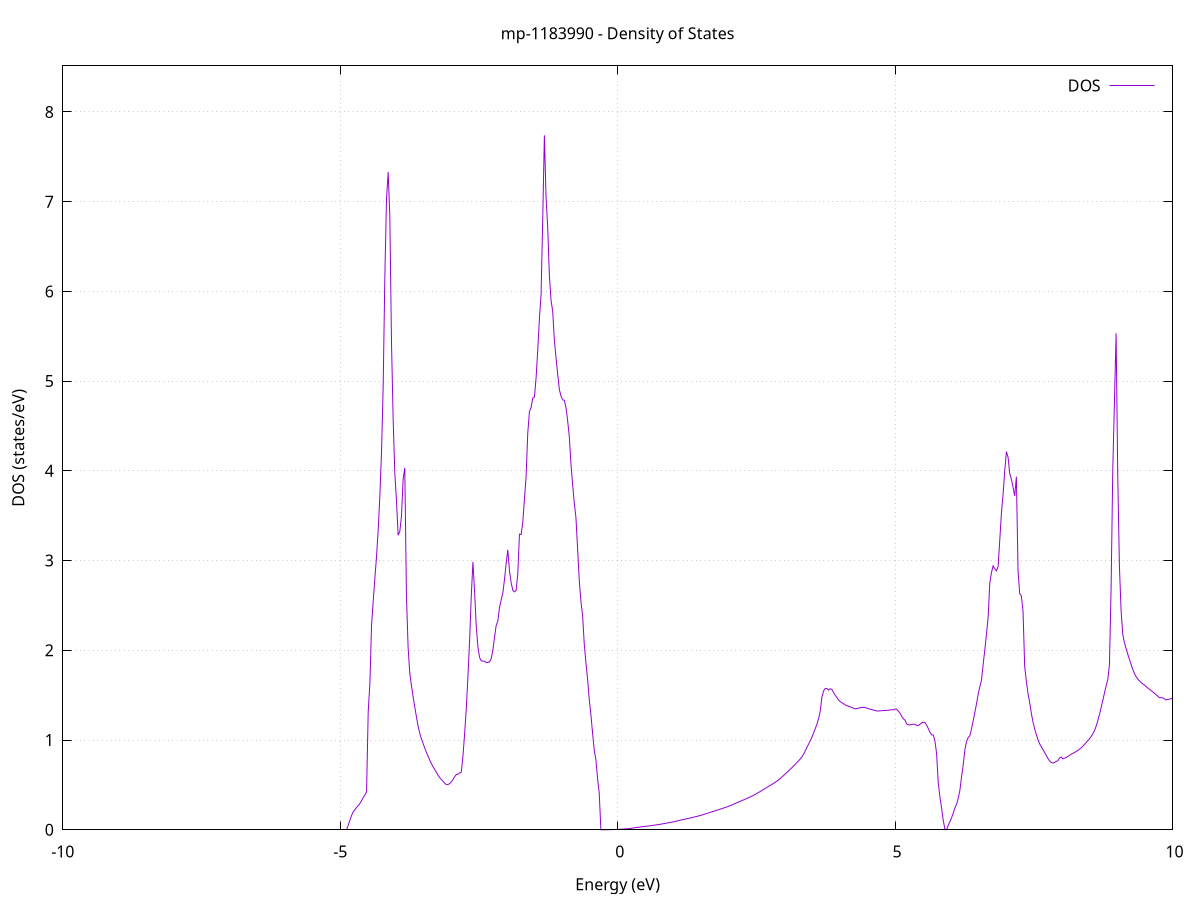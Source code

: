 set title 'mp-1183990 - Density of States'
set xlabel 'Energy (eV)'
set ylabel 'DOS (states/eV)'
set grid
set xrange [-10:10]
set yrange [0:8.513]
set xzeroaxis lt -1
set terminal png size 800,600
set output 'mp-1183990_dos_gnuplot.png'
plot '-' using 1:2 with lines title 'DOS'
-19.292300 0.000000
-19.262400 0.000000
-19.232400 0.000000
-19.202500 0.000000
-19.172500 0.000000
-19.142500 0.000000
-19.112600 0.000000
-19.082600 0.000000
-19.052700 0.000000
-19.022700 0.000000
-18.992800 0.000000
-18.962800 0.000000
-18.932900 0.000000
-18.902900 0.000000
-18.873000 0.000000
-18.843000 0.000000
-18.813100 0.000000
-18.783100 0.000000
-18.753200 0.000000
-18.723200 0.000000
-18.693200 0.000000
-18.663300 0.000000
-18.633300 0.000000
-18.603400 0.000000
-18.573400 0.000000
-18.543500 0.000000
-18.513500 0.000000
-18.483600 0.000000
-18.453600 0.000000
-18.423700 0.000000
-18.393700 0.000000
-18.363800 0.000000
-18.333800 0.000000
-18.303900 0.000000
-18.273900 0.000000
-18.244000 0.000000
-18.214000 0.000000
-18.184000 0.000000
-18.154100 0.000000
-18.124100 0.000000
-18.094200 0.000000
-18.064200 0.000000
-18.034300 0.000000
-18.004300 0.000000
-17.974400 0.000000
-17.944400 0.000000
-17.914500 0.000000
-17.884500 0.000000
-17.854600 0.000000
-17.824600 0.000000
-17.794700 0.000000
-17.764700 0.000000
-17.734700 0.000000
-17.704800 0.000000
-17.674800 0.000000
-17.644900 0.000000
-17.614900 0.000000
-17.585000 0.000000
-17.555000 0.000000
-17.525100 0.000000
-17.495100 0.000000
-17.465200 0.000000
-17.435200 0.000000
-17.405300 0.000000
-17.375300 0.000000
-17.345400 0.000000
-17.315400 0.000000
-17.285500 0.000000
-17.255500 0.000000
-17.225500 0.000000
-17.195600 0.000000
-17.165600 0.000000
-17.135700 0.000000
-17.105700 0.000000
-17.075800 0.000000
-17.045800 0.000000
-17.015900 0.000000
-16.985900 0.000000
-16.956000 0.000000
-16.926000 0.000000
-16.896100 0.000000
-16.866100 0.000000
-16.836200 0.000000
-16.806200 0.000000
-16.776200 0.000000
-16.746300 0.000000
-16.716300 0.000000
-16.686400 0.000000
-16.656400 0.000000
-16.626500 0.000000
-16.596500 0.000000
-16.566600 0.008600
-16.536600 0.544200
-16.506700 0.905300
-16.476700 1.135600
-16.446800 1.424600
-16.416800 1.697900
-16.386900 1.989400
-16.356900 2.329900
-16.327000 2.702500
-16.297000 3.133600
-16.267000 3.647000
-16.237100 4.315800
-16.207100 5.095800
-16.177200 6.282800
-16.147200 8.111500
-16.117300 9.583200
-16.087300 13.621400
-16.057400 15.146200
-16.027400 16.515500
-15.997500 18.740300
-15.967500 34.433100
-15.937600 0.000000
-15.907600 0.000000
-15.877700 0.000000
-15.847700 0.000000
-15.817700 0.000000
-15.787800 0.000000
-15.757800 0.000000
-15.727900 0.000000
-15.697900 0.000000
-15.668000 0.000000
-15.638000 0.000000
-15.608100 0.000000
-15.578100 0.000000
-15.548200 0.000000
-15.518200 0.000000
-15.488300 0.000000
-15.458300 0.000000
-15.428400 0.000000
-15.398400 0.000000
-15.368400 0.000000
-15.338500 0.000000
-15.308500 0.000000
-15.278600 0.000000
-15.248600 0.000000
-15.218700 0.000000
-15.188700 0.000000
-15.158800 0.000000
-15.128800 0.000000
-15.098900 0.000000
-15.068900 0.000000
-15.039000 0.000000
-15.009000 0.000000
-14.979100 0.000000
-14.949100 0.000000
-14.919200 0.000000
-14.889200 0.000000
-14.859200 0.000000
-14.829300 0.000000
-14.799300 0.000000
-14.769400 0.000000
-14.739400 0.000000
-14.709500 0.000000
-14.679500 0.000000
-14.649600 0.000000
-14.619600 0.000000
-14.589700 0.000000
-14.559700 0.000000
-14.529800 0.000000
-14.499800 0.000000
-14.469900 0.000000
-14.439900 0.000000
-14.409900 0.000000
-14.380000 0.000000
-14.350000 0.000000
-14.320100 0.000000
-14.290100 0.000000
-14.260200 0.000000
-14.230200 0.000000
-14.200300 0.000000
-14.170300 0.000000
-14.140400 0.000000
-14.110400 0.000000
-14.080500 0.000000
-14.050500 0.000000
-14.020600 0.000000
-13.990600 0.000000
-13.960700 0.000000
-13.930700 0.000000
-13.900700 0.000000
-13.870800 0.000000
-13.840800 0.000000
-13.810900 0.000000
-13.780900 0.000000
-13.751000 0.000000
-13.721000 0.000000
-13.691100 0.000000
-13.661100 0.000000
-13.631200 0.000000
-13.601200 0.000000
-13.571300 0.000000
-13.541300 0.000000
-13.511400 0.000000
-13.481400 0.000000
-13.451400 0.000000
-13.421500 0.000000
-13.391500 0.000000
-13.361600 0.000000
-13.331600 0.000000
-13.301700 0.000000
-13.271700 0.000000
-13.241800 0.000000
-13.211800 0.000000
-13.181900 0.000000
-13.151900 0.000000
-13.122000 0.000000
-13.092000 0.000000
-13.062100 0.000000
-13.032100 0.000000
-13.002200 0.000000
-12.972200 0.000000
-12.942200 0.000000
-12.912300 0.000000
-12.882300 0.000000
-12.852400 0.000000
-12.822400 0.000000
-12.792500 0.000000
-12.762500 0.000000
-12.732600 0.000000
-12.702600 0.000000
-12.672700 0.000000
-12.642700 0.000000
-12.612800 0.000000
-12.582800 0.000000
-12.552900 0.000000
-12.522900 0.000000
-12.492900 0.000000
-12.463000 0.000000
-12.433000 0.000000
-12.403100 0.000000
-12.373100 0.000000
-12.343200 0.000000
-12.313200 0.000000
-12.283300 0.000000
-12.253300 0.000000
-12.223400 0.000000
-12.193400 0.000000
-12.163500 0.000000
-12.133500 0.000000
-12.103600 0.000000
-12.073600 0.000000
-12.043600 0.000000
-12.013700 0.000000
-11.983700 0.000000
-11.953800 0.000000
-11.923800 0.000000
-11.893900 0.000000
-11.863900 0.000000
-11.834000 0.000000
-11.804000 0.000000
-11.774100 0.000000
-11.744100 2.162300
-11.714200 49.599100
-11.684200 112.561900
-11.654300 80.446000
-11.624300 73.451600
-11.594400 99.094900
-11.564400 137.495300
-11.534400 6.544400
-11.504500 5.627300
-11.474500 6.069600
-11.444600 6.855200
-11.414600 8.216500
-11.384700 9.691900
-11.354700 11.698600
-11.324800 15.692300
-11.294800 16.446800
-11.264900 19.542600
-11.234900 12.775500
-11.205000 0.000000
-11.175000 0.000000
-11.145100 0.000000
-11.115100 0.000000
-11.085100 0.000000
-11.055200 0.000000
-11.025200 0.000000
-10.995300 0.000000
-10.965300 0.000000
-10.935400 0.000000
-10.905400 0.000000
-10.875500 0.000000
-10.845500 0.000000
-10.815600 0.000000
-10.785600 0.000000
-10.755700 0.000000
-10.725700 0.000000
-10.695800 0.000000
-10.665800 0.000000
-10.635900 0.000000
-10.605900 0.000000
-10.575900 0.000000
-10.546000 0.000000
-10.516000 0.000000
-10.486100 0.000000
-10.456100 0.000000
-10.426200 0.000000
-10.396200 0.000000
-10.366300 0.000000
-10.336300 0.000000
-10.306400 0.000000
-10.276400 0.000000
-10.246500 0.000000
-10.216500 0.000000
-10.186600 0.000000
-10.156600 0.000000
-10.126600 0.000000
-10.096700 0.000000
-10.066700 0.000000
-10.036800 0.000000
-10.006800 0.000000
-9.976900 0.000000
-9.946900 0.000000
-9.917000 0.000000
-9.887000 0.000000
-9.857100 0.000000
-9.827100 0.000000
-9.797200 0.000000
-9.767200 0.000000
-9.737300 0.000000
-9.707300 0.000000
-9.677400 0.000000
-9.647400 0.000000
-9.617400 0.000000
-9.587500 0.000000
-9.557500 0.000000
-9.527600 0.000000
-9.497600 0.000000
-9.467700 0.000000
-9.437700 0.000000
-9.407800 0.000000
-9.377800 0.000000
-9.347900 0.000000
-9.317900 0.000000
-9.288000 0.000000
-9.258000 0.000000
-9.228100 0.000000
-9.198100 0.000000
-9.168100 0.000000
-9.138200 0.000000
-9.108200 0.000000
-9.078300 0.000000
-9.048300 0.000000
-9.018400 0.000000
-8.988400 0.000000
-8.958500 0.000000
-8.928500 0.000000
-8.898600 0.000000
-8.868600 0.000000
-8.838700 0.000000
-8.808700 0.000000
-8.778800 0.000000
-8.748800 0.000000
-8.718800 0.000000
-8.688900 0.000000
-8.658900 0.000000
-8.629000 0.000000
-8.599000 0.000000
-8.569100 0.000000
-8.539100 0.000000
-8.509200 0.000000
-8.479200 0.000000
-8.449300 0.000000
-8.419300 0.000000
-8.389400 0.000000
-8.359400 0.000000
-8.329500 0.000000
-8.299500 0.000000
-8.269600 0.000000
-8.239600 0.000000
-8.209600 0.000000
-8.179700 0.000000
-8.149700 0.000000
-8.119800 0.000000
-8.089800 0.000000
-8.059900 0.000000
-8.029900 0.000000
-8.000000 0.000000
-7.970000 0.000000
-7.940100 0.000000
-7.910100 0.000000
-7.880200 0.000000
-7.850200 0.000000
-7.820300 0.000000
-7.790300 0.000000
-7.760300 0.000000
-7.730400 0.000000
-7.700400 0.000000
-7.670500 0.000000
-7.640500 0.000000
-7.610600 0.000000
-7.580600 0.000000
-7.550700 0.000000
-7.520700 0.000000
-7.490800 0.000000
-7.460800 0.000000
-7.430900 0.000000
-7.400900 0.000000
-7.371000 0.000000
-7.341000 0.000000
-7.311100 0.000000
-7.281100 0.000000
-7.251100 0.000000
-7.221200 0.000000
-7.191200 0.000000
-7.161300 0.000000
-7.131300 0.000000
-7.101400 0.000000
-7.071400 0.000000
-7.041500 0.000000
-7.011500 0.000000
-6.981600 0.000000
-6.951600 0.000000
-6.921700 0.000000
-6.891700 0.000000
-6.861800 0.000000
-6.831800 0.000000
-6.801800 0.000000
-6.771900 0.000000
-6.741900 0.000000
-6.712000 0.000000
-6.682000 0.000000
-6.652100 0.000000
-6.622100 0.000000
-6.592200 0.000000
-6.562200 0.000000
-6.532300 0.000000
-6.502300 0.000000
-6.472400 0.000000
-6.442400 0.000000
-6.412500 0.000000
-6.382500 0.000000
-6.352600 0.000000
-6.322600 0.000000
-6.292600 0.000000
-6.262700 0.000000
-6.232700 0.000000
-6.202800 0.000000
-6.172800 0.000000
-6.142900 0.000000
-6.112900 0.000000
-6.083000 0.000000
-6.053000 0.000000
-6.023100 0.000000
-5.993100 0.000000
-5.963200 0.000000
-5.933200 0.000000
-5.903300 0.000000
-5.873300 0.000000
-5.843300 0.000000
-5.813400 0.000000
-5.783400 0.000000
-5.753500 0.000000
-5.723500 0.000000
-5.693600 0.000000
-5.663600 0.000000
-5.633700 0.000000
-5.603700 0.000000
-5.573800 0.000000
-5.543800 0.000000
-5.513900 0.000000
-5.483900 0.000000
-5.454000 0.000000
-5.424000 0.000000
-5.394000 0.000000
-5.364100 0.000000
-5.334100 0.000000
-5.304200 0.000000
-5.274200 0.000000
-5.244300 0.000000
-5.214300 0.000000
-5.184400 0.000000
-5.154400 0.000000
-5.124500 0.000000
-5.094500 0.000000
-5.064600 0.000000
-5.034600 0.000000
-5.004700 0.000000
-4.974700 0.000000
-4.944800 0.000000
-4.914800 0.000000
-4.884800 0.003600
-4.854900 0.052700
-4.824900 0.106700
-4.795000 0.160400
-4.765000 0.200600
-4.735100 0.224700
-4.705100 0.249000
-4.675200 0.270200
-4.645200 0.293100
-4.615300 0.324900
-4.585300 0.358400
-4.555400 0.389300
-4.525400 0.420200
-4.495500 1.320100
-4.465500 1.627900
-4.435500 2.278600
-4.405600 2.545300
-4.375600 2.801800
-4.345700 3.043500
-4.315700 3.341700
-4.285800 3.717100
-4.255800 4.203300
-4.225900 4.939800
-4.195900 6.153700
-4.166000 7.024400
-4.136000 7.329200
-4.106100 6.842500
-4.076100 5.441800
-4.046200 4.577200
-4.016200 3.974200
-3.986300 3.672800
-3.956300 3.281900
-3.926300 3.323100
-3.896400 3.492100
-3.866400 3.903900
-3.836500 4.033000
-3.806500 2.613500
-3.776600 2.035600
-3.746600 1.746300
-3.716700 1.608200
-3.686700 1.483600
-3.656800 1.369300
-3.626800 1.259700
-3.596900 1.158100
-3.566900 1.074900
-3.537000 1.013300
-3.507000 0.963200
-3.477000 0.912100
-3.447100 0.863900
-3.417100 0.820500
-3.387200 0.778000
-3.357200 0.738000
-3.327300 0.702700
-3.297300 0.671200
-3.267400 0.640800
-3.237400 0.608400
-3.207500 0.582000
-3.177500 0.561200
-3.147600 0.540400
-3.117600 0.519500
-3.087700 0.504200
-3.057700 0.503800
-3.027800 0.514900
-2.997800 0.533800
-2.967800 0.559200
-2.937900 0.591200
-2.907900 0.615500
-2.878000 0.619500
-2.848000 0.632600
-2.818100 0.644300
-2.788100 0.821300
-2.758200 1.067700
-2.728200 1.347700
-2.698300 1.707200
-2.668300 2.103000
-2.638400 2.598300
-2.608400 2.983000
-2.578500 2.655500
-2.548500 2.269100
-2.518500 2.039500
-2.488600 1.920500
-2.458600 1.883800
-2.428700 1.879500
-2.398700 1.877800
-2.368800 1.863300
-2.338800 1.864700
-2.308900 1.872500
-2.278900 1.905900
-2.249000 2.003000
-2.219000 2.143700
-2.189100 2.276900
-2.159100 2.326000
-2.129200 2.477700
-2.099200 2.560500
-2.069200 2.638400
-2.039300 2.789000
-2.009300 2.971900
-1.979400 3.120100
-1.949400 2.885700
-1.919500 2.754300
-1.889500 2.668900
-1.859600 2.650900
-1.829600 2.668400
-1.799700 2.853000
-1.769700 3.294500
-1.739800 3.290200
-1.709800 3.427000
-1.679900 3.684200
-1.649900 3.936000
-1.620000 4.418400
-1.590000 4.660200
-1.560000 4.705800
-1.530100 4.812000
-1.500100 4.822100
-1.470200 5.034000
-1.440200 5.343000
-1.410300 5.694800
-1.380300 5.958800
-1.350400 6.799600
-1.320400 7.739200
-1.290500 7.052900
-1.260500 6.710300
-1.230600 6.182200
-1.200600 5.899900
-1.170700 5.780300
-1.140700 5.456100
-1.110700 5.261600
-1.080800 5.076200
-1.050800 4.908100
-1.020900 4.831900
-0.990900 4.791600
-0.961000 4.785500
-0.931000 4.703800
-0.901100 4.559600
-0.871100 4.381000
-0.841200 4.073600
-0.811200 3.845000
-0.781300 3.640600
-0.751300 3.477100
-0.721400 3.127900
-0.691400 2.776600
-0.661500 2.543700
-0.631500 2.385900
-0.601500 2.067900
-0.571600 1.859700
-0.541600 1.678200
-0.511700 1.450400
-0.481700 1.281900
-0.451800 1.076400
-0.421800 0.887400
-0.391900 0.780500
-0.361900 0.571700
-0.332000 0.410500
-0.302000 0.000500
-0.272100 0.000000
-0.242100 0.000200
-0.212200 0.000400
-0.182200 0.000700
-0.152200 0.001100
-0.122300 0.001600
-0.092300 0.002200
-0.062400 0.002800
-0.032400 0.003600
-0.002500 0.004400
0.027500 0.005300
0.057400 0.006400
0.087400 0.007500
0.117300 0.008700
0.147300 0.010000
0.177200 0.011300
0.207200 0.012900
0.237100 0.015300
0.267100 0.019000
0.297100 0.022000
0.327000 0.024600
0.357000 0.027100
0.386900 0.029500
0.416900 0.031900
0.446800 0.034200
0.476800 0.036400
0.506700 0.038600
0.536700 0.040600
0.566600 0.042800
0.596600 0.045400
0.626500 0.048100
0.656500 0.050900
0.686400 0.053700
0.716400 0.056600
0.746300 0.059500
0.776300 0.062500
0.806300 0.065600
0.836200 0.068800
0.866200 0.072100
0.896100 0.075600
0.926100 0.079100
0.956000 0.082800
0.986000 0.086500
1.015900 0.090200
1.045900 0.094200
1.075800 0.098300
1.105800 0.102600
1.135700 0.107100
1.165700 0.111700
1.195600 0.115800
1.225600 0.119900
1.255600 0.124100
1.285500 0.128400
1.315500 0.132700
1.345400 0.137000
1.375400 0.141400
1.405300 0.145900
1.435300 0.150500
1.465200 0.155300
1.495200 0.160200
1.525100 0.165400
1.555100 0.171500
1.585000 0.177600
1.615000 0.183400
1.644900 0.189200
1.674900 0.195100
1.704800 0.201000
1.734800 0.206900
1.764800 0.212900
1.794700 0.219000
1.824700 0.225100
1.854600 0.231200
1.884600 0.237300
1.914500 0.243500
1.944500 0.249700
1.974400 0.256100
2.004400 0.263200
2.034300 0.270600
2.064300 0.278300
2.094200 0.286300
2.124200 0.294500
2.154100 0.302600
2.184100 0.310500
2.214100 0.318400
2.244000 0.326300
2.274000 0.334200
2.303900 0.342300
2.333900 0.350500
2.363800 0.358900
2.393800 0.367600
2.423700 0.376400
2.453700 0.385600
2.483600 0.395900
2.513600 0.406700
2.543500 0.417300
2.573500 0.428000
2.603400 0.439000
2.633400 0.450300
2.663300 0.461600
2.693300 0.473100
2.723300 0.484600
2.753200 0.496100
2.783200 0.507700
2.813100 0.519400
2.843100 0.531300
2.873000 0.543500
2.903000 0.556200
2.932900 0.571600
2.962900 0.589900
2.992800 0.606400
3.022800 0.623100
3.052700 0.640400
3.082700 0.658100
3.112600 0.675700
3.142600 0.693500
3.172600 0.711800
3.202500 0.730400
3.232500 0.749500
3.262400 0.769600
3.292400 0.790500
3.322300 0.814300
3.352300 0.844200
3.382200 0.879600
3.412200 0.918900
3.442100 0.955700
3.472100 0.992800
3.502000 1.033900
3.532000 1.079200
3.561900 1.127600
3.591900 1.177800
3.621900 1.239100
3.651800 1.324400
3.681800 1.479400
3.711700 1.547300
3.741700 1.574800
3.771600 1.575500
3.801600 1.556300
3.831500 1.572300
3.861500 1.563300
3.891400 1.528300
3.921400 1.499500
3.951300 1.474600
3.981300 1.448000
4.011200 1.427400
4.041200 1.415300
4.071100 1.405400
4.101100 1.391500
4.131100 1.383300
4.161000 1.376700
4.191000 1.370700
4.220900 1.362400
4.250900 1.353500
4.280800 1.348100
4.310800 1.350800
4.340700 1.354500
4.370700 1.359000
4.400600 1.363100
4.430600 1.364400
4.460500 1.362000
4.490500 1.356700
4.520400 1.350300
4.550400 1.344300
4.580400 1.339700
4.610300 1.333900
4.640300 1.328200
4.670200 1.324600
4.700200 1.323700
4.730100 1.325100
4.760100 1.327200
4.790000 1.328900
4.820000 1.330100
4.849900 1.330700
4.879900 1.331200
4.909800 1.336100
4.939800 1.337300
4.969700 1.336300
4.999700 1.345800
5.029600 1.343000
5.059600 1.322600
5.089600 1.297700
5.119500 1.266400
5.149500 1.237200
5.179400 1.222000
5.209400 1.178200
5.239300 1.170900
5.269300 1.169500
5.299200 1.172200
5.329200 1.177600
5.359100 1.172800
5.389100 1.164600
5.419000 1.161500
5.449000 1.175400
5.478900 1.192100
5.508900 1.197900
5.538900 1.196000
5.568800 1.166300
5.598800 1.128500
5.628700 1.086100
5.658700 1.057500
5.688600 1.056300
5.718600 0.988600
5.748500 0.849100
5.778500 0.519800
5.808400 0.364800
5.838400 0.240800
5.868300 0.103500
5.898300 0.008000
5.928200 0.000000
5.958200 0.048700
5.988100 0.089400
6.018100 0.133400
6.048100 0.184800
6.078000 0.243600
6.108000 0.284700
6.137900 0.349700
6.167900 0.439000
6.197800 0.588500
6.227800 0.722400
6.257700 0.890800
6.287700 0.983800
6.317600 1.028400
6.347600 1.048200
6.377500 1.125400
6.407500 1.214200
6.437400 1.305900
6.467400 1.402900
6.497400 1.509400
6.527300 1.594700
6.557300 1.667700
6.587200 1.841800
6.617200 2.002700
6.647100 2.178700
6.677100 2.367000
6.707000 2.749300
6.737000 2.866000
6.766900 2.941600
6.796900 2.910300
6.826800 2.884800
6.856800 2.934200
6.886700 3.224900
6.916700 3.526900
6.946700 3.738300
6.976600 3.999400
7.006600 4.214800
7.036500 4.151800
7.066500 3.970000
7.096400 3.905900
7.126400 3.816800
7.156300 3.719700
7.186300 3.934500
7.216200 2.887900
7.246200 2.632700
7.276100 2.605600
7.306100 2.438700
7.336000 1.820000
7.366000 1.656500
7.395900 1.518000
7.425900 1.419500
7.455900 1.298700
7.485800 1.199700
7.515800 1.123700
7.545700 1.061000
7.575700 1.004800
7.605600 0.957600
7.635600 0.924900
7.665500 0.893800
7.695500 0.862400
7.725400 0.827500
7.755400 0.794600
7.785300 0.768000
7.815300 0.750100
7.845200 0.744200
7.875200 0.751000
7.905200 0.762600
7.935100 0.769800
7.965100 0.801000
7.995000 0.809800
8.025000 0.789500
8.054900 0.797700
8.084900 0.806800
8.114800 0.816300
8.144800 0.830000
8.174700 0.842200
8.204700 0.852300
8.234600 0.861200
8.264600 0.872400
8.294500 0.884700
8.324500 0.898400
8.354400 0.913600
8.384400 0.931800
8.414400 0.951200
8.444300 0.972200
8.474300 0.992900
8.504200 1.015000
8.534200 1.039300
8.564100 1.069100
8.594100 1.104100
8.624000 1.154600
8.654000 1.216700
8.683900 1.285800
8.713900 1.362700
8.743800 1.440000
8.773800 1.524700
8.803700 1.602600
8.833700 1.674500
8.863700 1.839800
8.893600 2.696300
8.923600 4.012700
8.953500 4.758200
8.983500 5.533300
9.013400 3.943000
9.043400 2.935000
9.073300 2.447400
9.103300 2.178800
9.133200 2.085800
9.163200 2.019900
9.193100 1.958400
9.223100 1.900700
9.253000 1.844500
9.283000 1.789600
9.312900 1.743100
9.342900 1.708300
9.372900 1.680300
9.402800 1.659700
9.432800 1.641300
9.462700 1.625700
9.492700 1.613600
9.522600 1.597600
9.552600 1.581400
9.582500 1.565700
9.612500 1.551900
9.642400 1.537700
9.672400 1.522000
9.702300 1.506200
9.732300 1.491200
9.762200 1.472000
9.792200 1.472400
9.822200 1.470200
9.852100 1.459900
9.882100 1.447500
9.912000 1.452300
9.942000 1.456000
9.971900 1.458900
10.001900 1.469900
10.031800 1.449700
10.061800 1.446400
10.091700 1.443300
10.121700 1.442600
10.151600 1.451700
10.181600 1.482000
10.211500 1.506000
10.241500 1.512700
10.271500 1.501800
10.301400 1.474800
10.331400 1.459700
10.361300 1.451900
10.391300 1.444000
10.421200 1.451800
10.451200 1.463400
10.481100 1.478500
10.511100 1.507600
10.541000 1.553500
10.571000 1.586800
10.600900 1.614400
10.630900 1.638600
10.660800 1.670900
10.690800 1.696000
10.720700 1.717600
10.750700 1.743400
10.780700 1.753300
10.810600 1.752500
10.840600 1.745800
10.870500 1.717600
10.900500 1.646700
10.930400 1.568800
10.960400 1.561400
10.990300 1.626700
11.020300 1.765000
11.050200 1.917600
11.080200 2.147400
11.110100 2.721900
11.140100 3.333500
11.170000 3.484800
11.200000 3.372500
11.230000 2.928100
11.259900 2.842000
11.289900 2.793500
11.319800 2.908800
11.349800 2.802500
11.379700 2.734700
11.409700 2.755700
11.439600 2.765300
11.469600 2.631600
11.499500 2.454000
11.529500 2.381600
11.559400 2.409300
11.589400 2.418900
11.619300 2.446200
11.649300 2.516700
11.679200 2.605800
11.709200 2.708600
11.739200 2.809100
11.769100 2.951600
11.799100 3.558900
11.829000 4.357700
11.859000 4.788800
11.888900 4.998000
11.918900 4.712400
11.948800 4.612200
11.978800 4.277300
12.008700 3.974900
12.038700 3.916000
12.068600 2.629800
12.098600 1.805000
12.128500 1.305800
12.158500 1.084300
12.188500 0.971800
12.218400 0.868600
12.248400 0.773400
12.278300 0.574400
12.308300 0.499700
12.338200 0.432000
12.368200 0.370500
12.398100 0.315400
12.428100 0.302000
12.458000 0.565600
12.488000 0.508000
12.517900 0.651300
12.547900 0.731400
12.577800 0.820400
12.607800 0.949900
12.637700 1.045100
12.667700 1.103200
12.697700 1.186300
12.727600 1.481500
12.757600 1.281200
12.787500 1.268400
12.817500 1.249500
12.847400 1.218200
12.877400 1.169600
12.907300 1.110200
12.937300 1.081700
12.967200 1.075400
12.997200 1.054200
13.027100 1.041900
13.057100 1.033900
13.087000 1.022500
13.117000 1.016400
13.147000 1.012200
13.176900 1.008600
13.206900 0.999200
13.236800 0.985600
13.266800 0.970200
13.296700 0.957100
13.326700 0.950900
13.356600 0.945200
13.386600 0.938300
13.416500 0.927100
13.446500 0.910600
13.476400 0.907700
13.506400 0.906900
13.536300 0.906200
13.566300 0.905600
13.596300 0.905100
13.626200 0.904700
13.656200 0.904200
13.686100 0.907900
13.716100 0.929300
13.746000 0.971700
13.776000 0.957300
13.805900 0.919300
13.835900 0.911900
13.865800 0.907900
13.895800 0.906900
13.925700 0.911600
13.955700 0.912600
13.985600 0.909100
14.015600 0.900600
14.045500 0.890900
14.075500 0.876700
14.105500 0.866300
14.135400 0.848900
14.165400 0.833900
14.195300 0.822300
14.225300 0.817800
14.255200 0.816600
14.285200 0.817400
14.315100 0.818000
14.345100 0.822300
14.375000 0.824900
14.405000 0.824400
14.434900 0.824200
14.464900 0.824500
14.494800 0.825300
14.524800 0.826900
14.554800 0.830200
14.584700 0.836000
14.614700 0.850100
14.644600 0.894100
14.674600 0.935800
14.704500 1.020500
14.734500 1.205800
14.764400 1.319700
14.794400 1.248700
14.824300 1.276500
14.854300 1.297400
14.884200 1.312000
14.914200 1.330000
14.944100 1.341600
14.974100 1.309100
15.004000 1.284200
15.034000 1.259900
15.064000 1.242000
15.093900 1.230800
15.123900 1.226600
15.153800 1.228200
15.183800 1.238500
15.213700 1.284000
15.243700 1.511700
15.273600 1.655500
15.303600 1.778500
15.333500 1.816100
15.363500 1.859500
15.393400 1.890600
15.423400 1.899100
15.453300 1.861600
15.483300 1.777800
15.513300 1.388200
15.543200 1.190400
15.573200 1.106600
15.603100 1.038600
15.633100 0.985100
15.663000 0.932700
15.693000 0.884100
15.722900 0.840400
15.752900 0.805700
15.782800 0.768800
15.812800 0.737100
15.842700 0.712200
15.872700 0.687000
15.902600 0.665600
15.932600 0.647200
15.962600 0.631200
15.992500 0.617700
16.022500 0.607500
16.052400 0.598800
16.082400 0.591400
16.112300 0.585700
16.142300 0.581600
16.172200 0.576300
16.202200 0.569900
16.232100 0.564000
16.262100 0.557400
16.292000 0.549800
16.322000 0.542000
16.351900 0.537900
16.381900 0.534500
16.411800 0.529300
16.441800 0.522500
16.471800 0.515700
16.501700 0.543500
16.531700 0.534700
16.561600 0.525300
16.591600 0.519300
16.621500 0.548200
16.651500 0.572800
16.681400 0.588000
16.711400 0.606900
16.741300 0.630800
16.771300 0.631700
16.801200 0.659600
16.831200 0.694000
16.861100 0.731700
16.891100 0.774500
16.921100 0.844600
16.951000 0.950000
16.981000 1.019000
17.010900 1.071000
17.040900 1.156300
17.070800 1.246600
17.100800 1.359300
17.130700 1.294500
17.160700 1.405700
17.190600 1.507800
17.220600 1.569900
17.250500 1.648100
17.280500 1.726000
17.310400 1.798000
17.340400 1.869700
17.370300 1.958800
17.400300 2.025800
17.430300 2.339800
17.460200 2.574200
17.490200 2.570500
17.520100 2.451400
17.550100 2.395200
17.580000 2.418900
17.610000 2.388700
17.639900 2.446400
17.669900 2.646200
17.699800 2.505400
17.729800 2.371100
17.759700 2.215000
17.789700 2.122600
17.819600 2.130500
17.849600 2.235400
17.879600 2.338400
17.909500 2.406800
17.939500 2.527400
17.969400 2.605200
17.999400 2.613300
18.029300 2.638100
18.059300 2.704400
18.089200 2.839700
18.119200 3.034000
18.149100 3.233300
18.179100 3.311900
18.209000 3.327700
18.239000 3.394300
18.268900 3.408900
18.298900 3.311700
18.328800 3.099400
18.358800 2.845000
18.388800 2.641000
18.418700 2.425200
18.448700 2.203500
18.478600 1.920000
18.508600 1.769900
18.538500 1.713200
18.568500 1.674000
18.598400 1.633800
18.628400 1.769200
18.658300 1.302500
18.688300 1.063900
18.718200 0.959300
18.748200 0.924400
18.778100 0.909100
18.808100 0.900200
18.838100 0.922900
18.868000 1.061100
18.898000 1.233900
18.927900 1.416600
18.957900 1.632400
18.987800 1.984100
19.017800 2.176100
19.047700 2.287300
19.077700 2.343000
19.107600 2.314700
19.137600 2.326300
19.167500 2.363500
19.197500 2.662400
19.227400 2.274500
19.257400 2.133400
19.287400 2.053100
19.317300 1.998700
19.347300 1.925200
19.377200 1.860500
19.407200 1.777900
19.437100 1.700700
19.467100 1.646100
19.497000 1.646800
19.527000 1.704000
19.556900 1.688800
19.586900 1.684700
19.616800 1.662900
19.646800 1.709800
19.676700 1.770800
19.706700 1.828800
19.736600 1.777500
19.766600 1.761200
19.796600 1.697200
19.826500 1.692500
19.856500 1.698700
19.886400 1.695900
19.916400 1.691000
19.946300 1.688500
19.976300 1.695500
20.006200 1.702800
20.036200 1.721500
20.066100 1.774500
20.096100 1.782700
20.126000 1.831300
20.156000 1.837700
20.185900 1.836900
20.215900 1.844500
20.245900 1.839100
20.275800 1.835900
20.305800 1.884700
20.335700 1.961700
20.365700 1.993000
20.395600 1.868000
20.425600 1.716800
20.455500 1.631400
20.485500 1.566900
20.515400 1.484900
20.545400 1.478100
20.575300 1.308300
20.605300 1.299100
20.635200 1.286900
20.665200 1.271800
20.695100 1.245800
20.725100 1.226300
20.755100 1.217500
20.785000 1.287900
20.815000 1.321000
20.844900 1.314000
20.874900 1.316100
20.904800 1.359900
20.934800 1.392100
20.964700 1.410300
20.994700 1.394100
21.024600 1.342700
21.054600 1.213600
21.084500 1.108400
21.114500 1.062500
21.144400 1.037800
21.174400 1.020000
21.204400 1.004300
21.234300 0.991500
21.264300 0.965900
21.294200 0.953800
21.324200 0.950300
21.354100 0.947600
21.384100 0.945500
21.414000 0.944300
21.444000 0.956100
21.473900 0.975000
21.503900 1.000700
21.533800 1.032100
21.563800 1.067200
21.593700 1.143800
21.623700 1.214200
21.653600 1.270500
21.683600 1.320700
21.713600 1.376300
21.743500 1.424000
21.773500 1.492200
21.803400 1.526300
21.833400 1.532000
21.863300 1.510400
21.893300 1.465400
21.923200 1.422100
21.953200 1.405400
21.983100 1.411600
22.013100 1.452900
22.043000 1.562000
22.073000 1.695600
22.102900 1.871300
22.132900 2.059800
22.162900 2.110400
22.192800 2.131000
22.222800 2.196500
22.252700 2.255200
22.282700 2.312800
22.312600 2.349000
22.342600 2.559700
22.372500 2.846500
22.402500 2.515600
22.432400 2.279400
22.462400 2.221100
22.492300 2.180800
22.522300 2.169500
22.552200 2.158000
22.582200 2.142700
22.612200 2.105500
22.642100 2.194000
22.672100 2.305900
22.702000 2.418600
22.732000 2.531800
22.761900 2.667100
22.791900 2.829700
22.821800 3.008600
22.851800 3.169400
22.881700 3.099300
22.911700 2.948900
22.941600 2.919500
22.971600 2.982800
23.001500 3.049200
23.031500 3.112300
23.061400 3.506900
23.091400 2.844700
23.121400 2.509400
23.151300 2.415700
23.181300 2.362000
23.211200 2.327500
23.241200 2.358900
23.271100 2.408000
23.301100 2.346300
23.331000 2.374500
23.361000 2.398100
23.390900 2.394400
23.420900 2.319800
23.450800 2.270300
23.480800 2.223900
23.510700 2.185900
23.540700 2.172700
23.570700 2.416600
23.600600 2.551700
23.630600 2.040000
23.660500 1.934400
23.690500 2.006200
23.720400 1.753100
23.750400 1.688500
23.780300 1.700100
23.810300 1.729600
23.840200 1.788400
23.870200 1.851400
23.900100 1.929300
23.930100 1.965900
23.960000 1.984100
23.990000 1.951300
24.019900 1.948400
24.049900 1.950300
24.079900 1.960700
24.109800 2.008200
24.139800 2.086600
24.169700 2.157200
24.199700 2.210200
24.229600 2.255500
24.259600 2.689300
24.289500 3.400800
24.319500 3.155500
24.349400 2.595900
24.379400 2.585700
24.409300 2.628900
24.439300 2.724500
24.469200 2.825100
24.499200 2.912700
24.529200 3.564800
24.559100 3.654100
24.589100 3.650200
24.619000 3.575700
24.649000 3.584600
24.678900 3.472100
24.708900 3.428300
24.738800 3.442500
24.768800 3.522000
24.798700 3.573400
24.828700 3.644900
24.858600 3.756000
24.888600 3.909800
24.918500 3.894400
24.948500 4.172400
24.978400 4.196300
25.008400 4.008600
25.038400 3.898100
25.068300 3.979700
25.098300 4.098800
25.128200 4.183500
25.158200 4.213900
25.188100 4.143000
25.218100 3.932300
25.248000 3.776900
25.278000 3.773200
25.307900 3.708000
25.337900 3.594700
25.367800 3.601300
25.397800 3.667900
25.427700 3.283900
25.457700 3.143400
25.487700 2.975100
25.517600 2.968300
25.547600 3.036800
25.577500 3.100900
25.607500 3.321700
25.637400 3.496500
25.667400 3.550000
25.697300 3.387000
25.727300 3.537200
25.757200 3.619900
25.787200 3.540700
25.817100 3.403600
25.847100 3.283100
25.877000 3.276100
25.907000 3.268600
25.937000 3.226300
25.966900 3.164200
25.996900 3.105600
26.026800 2.880800
26.056800 2.731800
26.086700 2.589900
26.116700 2.461400
26.146600 2.332100
26.176600 2.169600
26.206500 1.993500
26.236500 1.844000
26.266400 1.736600
26.296400 1.671100
26.326300 1.625400
26.356300 1.592200
26.386200 1.542700
26.416200 1.455400
26.446200 1.520100
26.476100 1.614500
26.506100 1.678500
26.536000 1.678400
26.566000 1.666400
26.595900 1.649200
26.625900 1.619900
26.655800 1.575000
26.685800 1.514600
26.715700 1.441700
26.745700 1.375400
26.775600 1.324700
26.805600 1.323000
26.835500 1.367600
26.865500 1.437500
26.895500 1.517100
26.925400 1.566100
26.955400 1.601400
26.985300 1.639900
27.015300 1.682300
27.045200 1.726100
27.075200 1.766800
27.105100 1.816900
27.135100 1.877000
27.165000 1.937900
27.195000 1.999000
27.224900 2.053200
27.254900 2.098000
27.284800 2.153200
27.314800 2.219700
27.344700 2.263100
27.374700 2.261100
27.404700 2.212900
27.434600 2.167800
27.464600 2.133100
27.494500 2.092500
27.524500 2.051300
27.554400 1.998400
27.584400 1.954000
27.614300 1.929900
27.644300 1.922100
27.674200 1.911000
27.704200 1.899700
27.734100 1.891800
27.764100 1.892900
27.794000 1.892300
27.824000 1.889000
27.854000 1.888500
27.883900 1.889400
27.913900 1.891400
27.943800 1.885600
27.973800 1.868800
28.003700 1.840400
28.033700 1.810500
28.063600 1.780100
28.093600 1.754300
28.123500 1.736200
28.153500 1.715100
28.183400 1.708500
28.213400 1.679300
28.243300 1.634100
28.273300 1.620800
28.303200 1.648100
28.333200 1.673200
28.363200 1.683600
28.393100 1.683200
28.423100 1.701100
28.453000 1.732700
28.483000 1.779100
28.512900 1.795100
28.542900 1.813000
28.572800 1.815200
28.602800 1.845800
28.632700 1.881300
28.662700 1.919300
28.692600 1.980400
28.722600 2.042500
28.752500 2.083200
28.782500 2.124600
28.812500 2.097300
28.842400 2.030400
28.872400 1.990100
28.902300 1.974900
28.932300 1.966800
28.962200 1.964300
28.992200 1.965900
29.022100 1.972200
29.052100 1.970900
29.082000 1.976400
29.112000 1.981700
29.141900 1.968700
29.171900 1.940000
29.201800 1.911200
29.231800 1.877500
29.261800 1.895500
29.291700 1.886100
29.321700 1.913400
29.351600 1.947800
29.381600 1.987600
29.411500 2.011100
29.441500 2.020900
29.471400 2.033600
29.501400 2.031500
29.531300 2.040100
29.561300 2.050800
29.591200 2.069500
29.621200 2.072400
29.651100 2.048600
29.681100 2.032700
29.711000 2.001600
29.741000 1.968500
29.771000 1.948200
29.800900 1.940400
29.830900 1.950300
29.860800 1.966300
29.890800 1.976700
29.920700 1.985500
29.950700 1.992600
29.980600 2.016100
30.010600 2.050800
30.040500 2.080800
30.070500 2.103000
30.100400 2.157800
30.130400 2.240100
30.160300 2.300600
30.190300 2.269900
30.220300 2.221600
30.250200 2.201300
30.280200 2.176300
30.310100 2.145900
30.340100 2.128100
30.370000 2.112700
30.400000 2.094500
30.429900 2.093400
30.459900 2.106400
30.489800 2.115400
30.519800 2.118900
30.549700 2.102200
30.579700 2.086600
30.609600 2.057800
30.639600 2.038200
30.669500 2.040500
30.699500 2.043900
30.729500 2.085200
30.759400 2.145200
30.789400 2.282300
30.819300 2.295500
30.849300 2.309000
30.879200 2.324200
30.909200 2.343100
30.939100 2.387700
30.969100 2.465600
30.999000 2.555900
31.029000 2.722600
31.058900 2.820300
31.088900 2.921100
31.118800 3.047900
31.148800 3.047000
31.178800 2.950600
31.208700 2.862100
31.238700 2.760300
31.268600 2.726300
31.298600 2.683600
31.328500 2.640800
31.358500 2.644400
31.388400 2.646600
31.418400 2.541300
31.448300 2.434800
31.478300 2.382500
31.508200 2.394000
31.538200 2.452600
31.568100 2.515200
31.598100 2.612300
31.628100 2.690300
31.658000 2.759000
31.688000 2.718500
31.717900 2.694400
31.747900 2.680600
31.777800 2.666900
31.807800 2.635200
31.837700 2.538500
31.867700 2.449200
31.897600 2.369300
31.927600 2.311500
31.957500 2.199500
31.987500 2.156700
32.017400 2.141700
32.047400 2.160700
32.077300 2.206400
32.107300 2.232600
32.137300 2.355700
32.167200 2.544500
32.197200 2.700200
32.227100 2.724500
32.257100 2.760700
32.287000 2.824100
32.317000 2.829600
32.346900 2.822700
32.376900 2.792500
32.406800 2.733500
32.436800 2.724700
32.466700 2.567400
32.496700 2.393200
32.526600 2.287200
32.556600 2.199700
32.586600 2.112900
32.616500 2.037200
32.646500 1.947800
32.676400 1.860300
32.706400 1.809500
32.736300 1.763300
32.766300 1.718500
32.796200 1.698800
32.826200 1.699700
32.856100 1.735200
32.886100 1.867600
32.916000 2.031800
32.946000 2.198200
32.975900 2.287900
33.005900 2.259200
33.035800 2.108300
33.065800 2.074400
33.095800 2.129100
33.125700 2.178700
33.155700 2.219600
33.185600 2.209000
33.215600 2.229300
33.245500 2.215200
33.275500 2.239500
33.305400 2.083000
33.335400 1.973200
33.365300 1.916500
33.395300 1.872900
33.425200 1.882200
33.455200 2.026400
33.485100 2.338000
33.515100 2.619800
33.545100 2.736800
33.575000 2.979100
33.605000 3.279400
33.634900 3.061600
33.664900 2.967700
33.694800 2.979400
33.724800 2.958800
33.754700 2.967600
33.784700 3.002000
33.814600 2.981700
33.844600 2.929100
33.874500 2.860900
33.904500 2.804800
33.934400 2.736700
33.964400 2.661100
33.994300 2.621100
34.024300 2.558700
34.054300 2.477400
34.084200 2.404100
34.114200 2.337500
34.144100 2.287600
34.174100 2.245700
34.204000 2.209600
34.234000 2.184700
34.263900 2.183800
34.293900 2.210400
34.323800 2.213100
34.353800 2.240600
34.383700 2.245800
34.413700 2.259300
34.443600 2.362400
34.473600 2.337600
34.503600 2.304000
34.533500 2.267300
34.563500 2.235200
34.593400 2.222400
34.623400 2.191100
34.653300 2.187000
34.683300 2.131100
34.713200 2.114200
34.743200 2.080200
34.773100 1.994400
34.803100 1.948300
34.833000 1.637000
34.863000 1.458000
34.892900 1.318100
34.922900 1.177000
34.952900 1.046900
34.982800 0.929900
35.012800 0.853800
35.042700 0.817900
35.072700 0.785200
35.102600 0.760900
35.132600 0.745400
35.162500 0.740400
35.192500 0.718100
35.222400 0.671700
35.252400 0.617900
35.282300 0.566200
35.312300 0.516200
35.342200 0.467500
35.372200 0.421900
35.402100 0.378800
35.432100 0.334700
35.462100 0.308000
35.492000 0.284800
35.522000 0.263900
35.551900 0.244400
35.581900 0.231200
35.611800 0.219300
35.641800 0.208800
35.671700 0.199500
35.701700 0.191300
35.731600 0.183400
35.761600 0.175900
35.791500 0.168600
35.821500 0.161600
35.851400 0.154800
35.881400 0.148100
35.911400 0.141600
35.941300 0.136600
35.971300 0.142500
36.001200 0.139700
36.031200 0.132300
36.061100 0.125100
36.091100 0.118100
36.121000 0.111400
36.151000 0.104800
36.180900 0.098400
36.210900 0.092300
36.240800 0.086400
36.270800 0.081100
36.300700 0.076600
36.330700 0.072300
36.360600 0.068300
36.390600 0.064400
36.420600 0.060800
36.450500 0.057400
36.480500 0.054200
36.510400 0.051300
36.540400 0.048500
36.570300 0.045900
36.600300 0.043600
36.630200 0.041500
36.660200 0.039500
36.690100 0.037800
36.720100 0.036300
36.750000 0.035000
36.780000 0.033900
36.809900 0.032800
36.839900 0.031800
36.869900 0.030800
36.899800 0.029700
36.929800 0.028700
36.959700 0.027700
36.989700 0.026700
37.019600 0.025700
37.049600 0.024800
37.079500 0.023800
37.109500 0.022900
37.139400 0.021900
37.169400 0.021000
37.199300 0.020100
37.229300 0.019200
37.259200 0.018300
37.289200 0.017400
37.319100 0.016500
37.349100 0.015700
37.379100 0.014800
37.409000 0.014000
37.439000 0.013200
37.468900 0.012300
37.498900 0.011300
37.528800 0.010200
37.558800 0.009200
37.588700 0.008300
37.618700 0.007100
37.648600 0.005600
37.678600 0.004300
37.708500 0.003200
37.738500 0.002200
37.768400 0.001400
37.798400 0.000800
37.828400 0.000400
37.858300 0.000100
37.888300 0.000000
37.918200 0.000000
37.948200 0.000000
37.978100 0.000000
38.008100 0.000000
38.038000 0.000000
38.068000 0.000000
38.097900 0.000000
38.127900 0.000000
38.157800 0.000000
38.187800 0.000000
38.217700 0.000000
38.247700 0.000000
38.277700 0.000000
38.307600 0.000000
38.337600 0.000000
38.367500 0.000000
38.397500 0.000000
38.427400 0.000000
38.457400 0.000000
38.487300 0.000000
38.517300 0.000000
38.547200 0.000000
38.577200 0.000000
38.607100 0.000000
38.637100 0.000000
38.667000 0.000000
38.697000 0.000000
38.726900 0.000000
38.756900 0.000000
38.786900 0.000000
38.816800 0.000000
38.846800 0.000000
38.876700 0.000000
38.906700 0.000000
38.936600 0.000000
38.966600 0.000000
38.996500 0.000000
39.026500 0.000000
39.056400 0.000000
39.086400 0.000000
39.116300 0.000000
39.146300 0.000000
39.176200 0.000000
39.206200 0.000000
39.236200 0.000000
39.266100 0.000000
39.296100 0.000000
39.326000 0.000000
39.356000 0.000000
39.385900 0.000000
39.415900 0.000000
39.445800 0.000000
39.475800 0.000000
39.505700 0.000000
39.535700 0.000000
39.565600 0.000000
39.595600 0.000000
39.625500 0.000000
39.655500 0.000000
39.685400 0.000000
39.715400 0.000000
39.745400 0.000000
39.775300 0.000000
39.805300 0.000000
39.835200 0.000000
39.865200 0.000000
39.895100 0.000000
39.925100 0.000000
39.955000 0.000000
39.985000 0.000000
40.014900 0.000000
40.044900 0.000000
40.074800 0.000000
40.104800 0.000000
40.134700 0.000000
40.164700 0.000000
40.194700 0.000000
40.224600 0.000000
40.254600 0.000000
40.284500 0.000000
40.314500 0.000000
40.344400 0.000000
40.374400 0.000000
40.404300 0.000000
40.434300 0.000000
40.464200 0.000000
40.494200 0.000000
40.524100 0.000000
40.554100 0.000000
40.584000 0.000000
40.614000 0.000000
e
